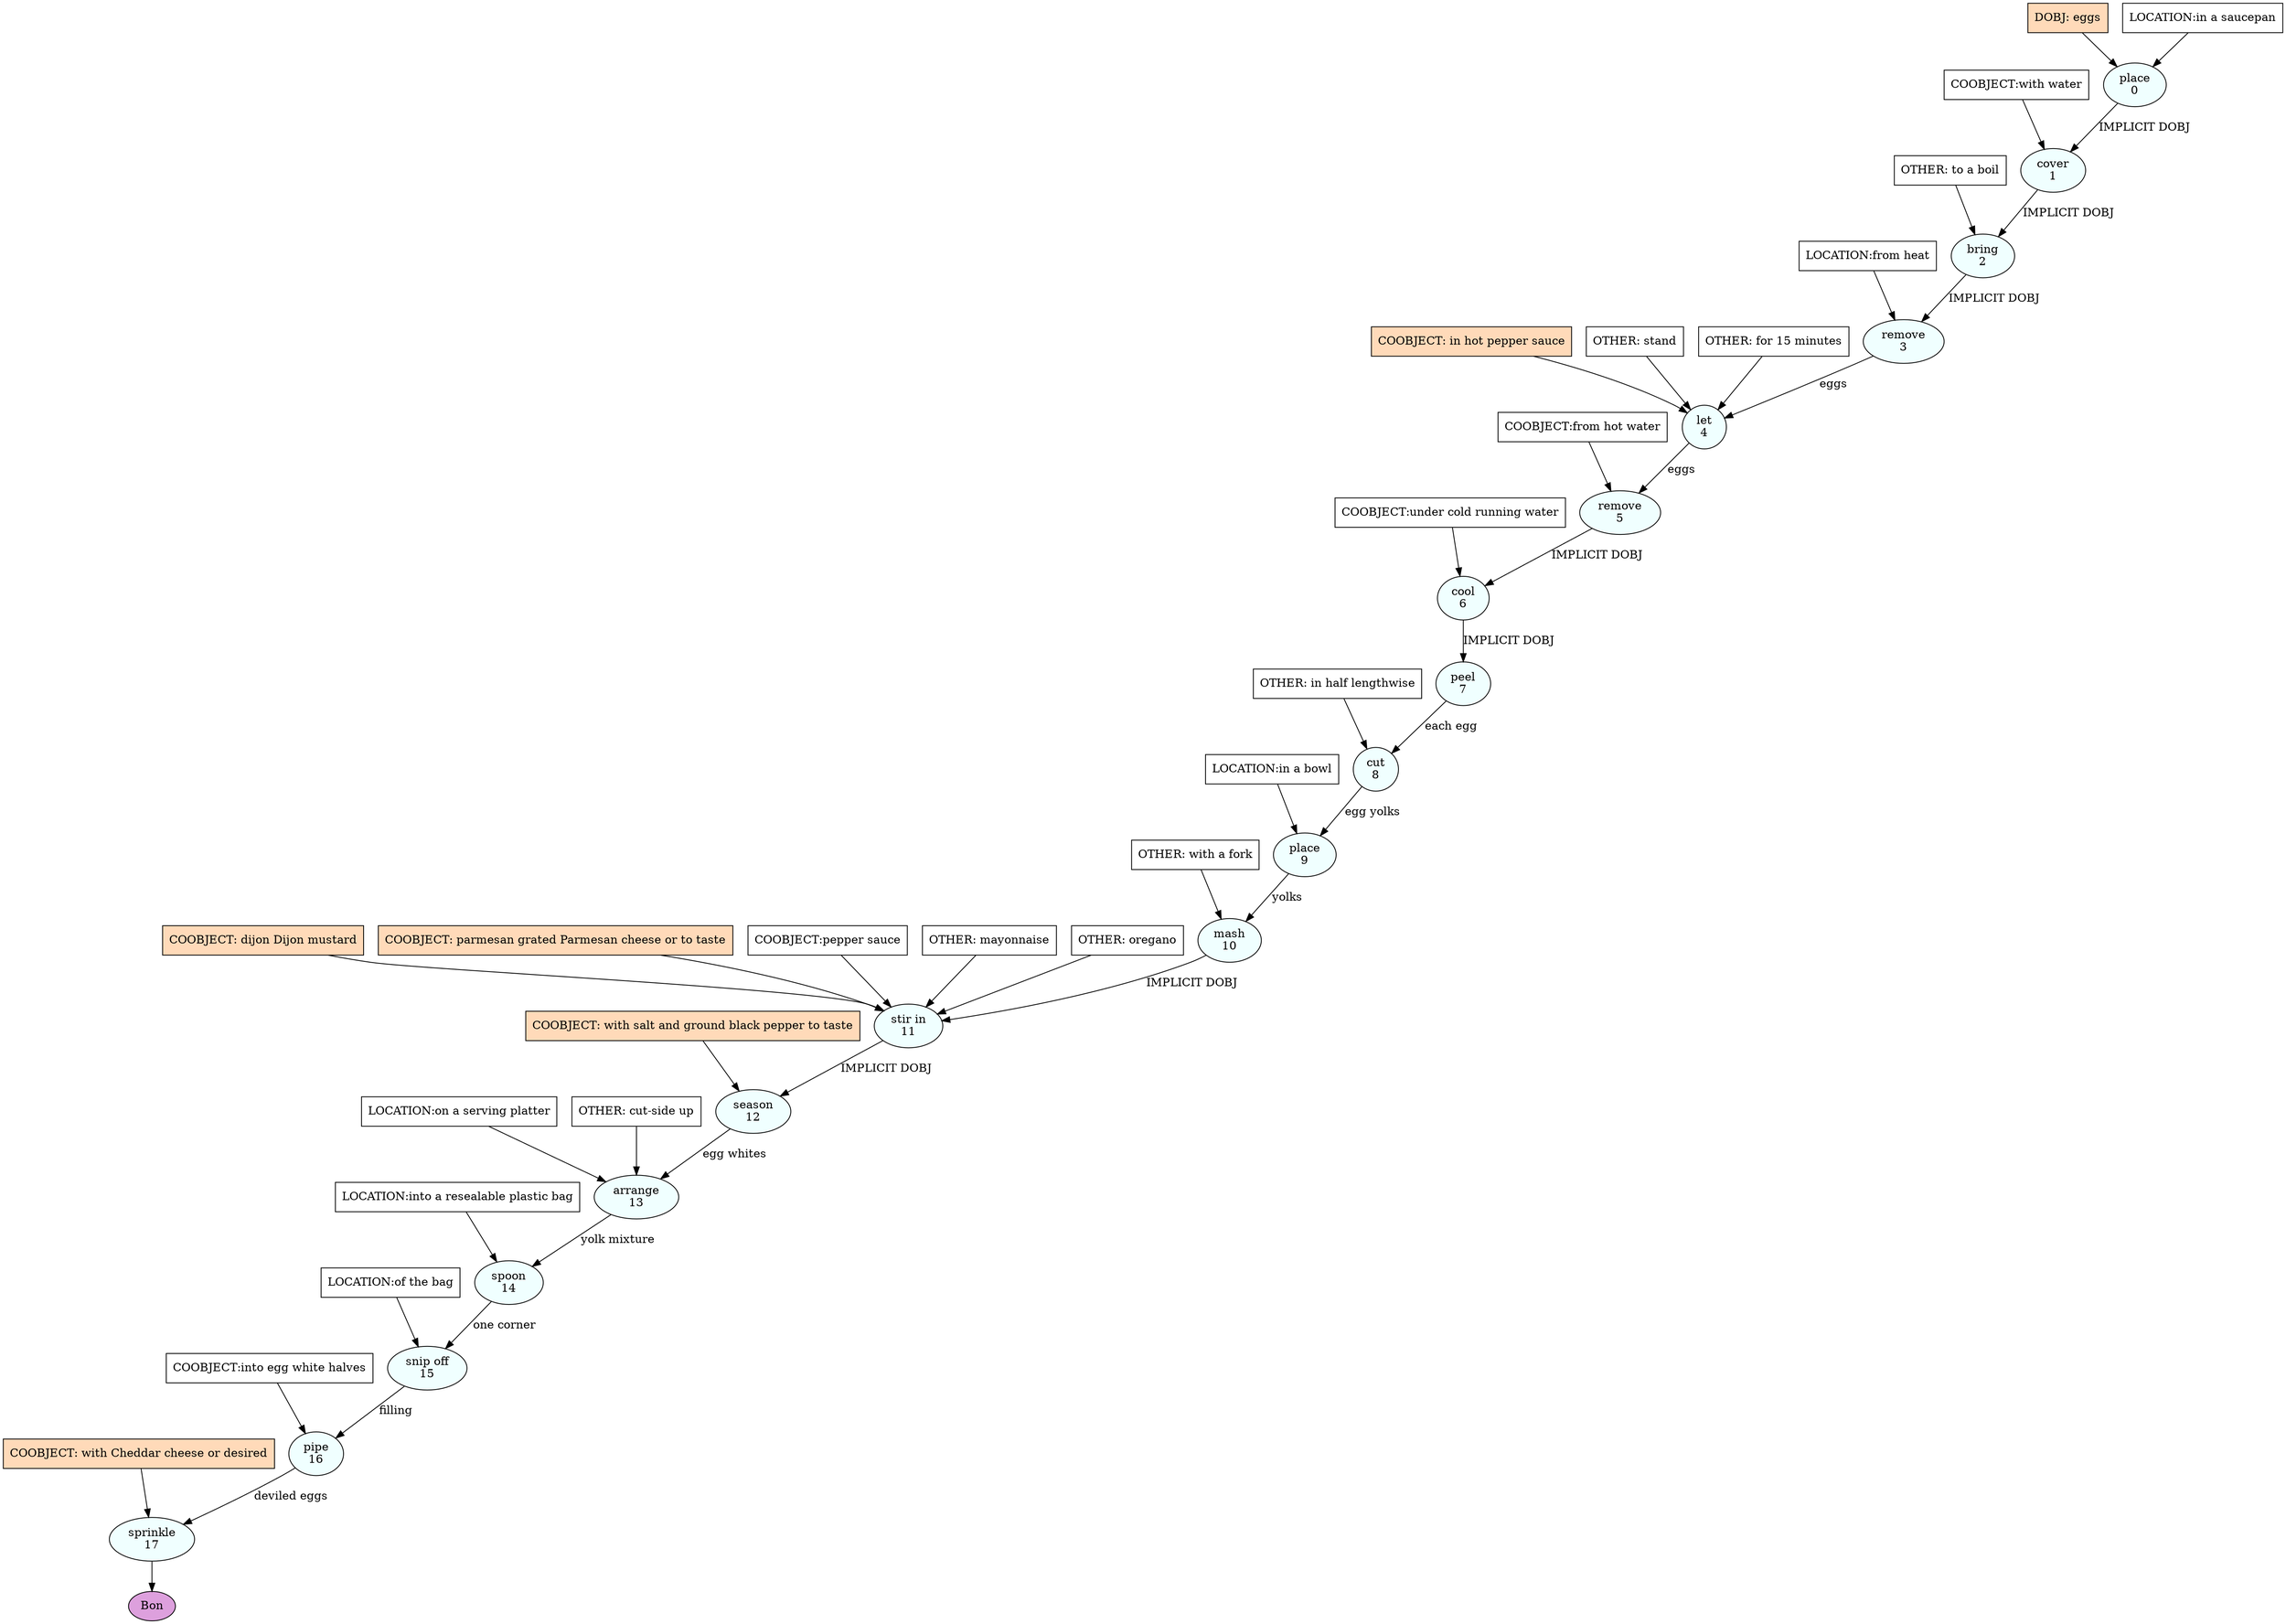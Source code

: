 digraph recipe {
E0[label="place
0", shape=oval, style=filled, fillcolor=azure]
E1[label="cover
1", shape=oval, style=filled, fillcolor=azure]
E2[label="bring
2", shape=oval, style=filled, fillcolor=azure]
E3[label="remove
3", shape=oval, style=filled, fillcolor=azure]
E4[label="let
4", shape=oval, style=filled, fillcolor=azure]
E5[label="remove
5", shape=oval, style=filled, fillcolor=azure]
E6[label="cool
6", shape=oval, style=filled, fillcolor=azure]
E7[label="peel
7", shape=oval, style=filled, fillcolor=azure]
E8[label="cut
8", shape=oval, style=filled, fillcolor=azure]
E9[label="place
9", shape=oval, style=filled, fillcolor=azure]
E10[label="mash
10", shape=oval, style=filled, fillcolor=azure]
E11[label="stir in
11", shape=oval, style=filled, fillcolor=azure]
E12[label="season
12", shape=oval, style=filled, fillcolor=azure]
E13[label="arrange
13", shape=oval, style=filled, fillcolor=azure]
E14[label="spoon
14", shape=oval, style=filled, fillcolor=azure]
E15[label="snip off
15", shape=oval, style=filled, fillcolor=azure]
E16[label="pipe
16", shape=oval, style=filled, fillcolor=azure]
E17[label="sprinkle
17", shape=oval, style=filled, fillcolor=azure]
D0[label="DOBJ: eggs", shape=box, style=filled, fillcolor=peachpuff]
D0 -> E0
P0_0[label="LOCATION:in a saucepan", shape=box, style=filled, fillcolor=white]
P0_0 -> E0
E0 -> E1 [label="IMPLICIT DOBJ"]
P1_0_0[label="COOBJECT:with water", shape=box, style=filled, fillcolor=white]
P1_0_0 -> E1
E1 -> E2 [label="IMPLICIT DOBJ"]
O2_0_0[label="OTHER: to a boil", shape=box, style=filled, fillcolor=white]
O2_0_0 -> E2
E2 -> E3 [label="IMPLICIT DOBJ"]
P3_0_0[label="LOCATION:from heat", shape=box, style=filled, fillcolor=white]
P3_0_0 -> E3
E3 -> E4 [label="eggs"]
P4_0_ing[label="COOBJECT: in hot pepper sauce", shape=box, style=filled, fillcolor=peachpuff]
P4_0_ing -> E4
O4_0_0[label="OTHER: stand", shape=box, style=filled, fillcolor=white]
O4_0_0 -> E4
O4_1_0[label="OTHER: for 15 minutes", shape=box, style=filled, fillcolor=white]
O4_1_0 -> E4
E4 -> E5 [label="eggs"]
P5_0_0[label="COOBJECT:from hot water", shape=box, style=filled, fillcolor=white]
P5_0_0 -> E5
E5 -> E6 [label="IMPLICIT DOBJ"]
P6_0_0[label="COOBJECT:under cold running water", shape=box, style=filled, fillcolor=white]
P6_0_0 -> E6
E6 -> E7 [label="IMPLICIT DOBJ"]
E7 -> E8 [label="each egg"]
O8_0_0[label="OTHER: in half lengthwise", shape=box, style=filled, fillcolor=white]
O8_0_0 -> E8
E8 -> E9 [label="egg yolks"]
P9_0_0[label="LOCATION:in a bowl", shape=box, style=filled, fillcolor=white]
P9_0_0 -> E9
E9 -> E10 [label="yolks"]
O10_0_0[label="OTHER: with a fork", shape=box, style=filled, fillcolor=white]
O10_0_0 -> E10
E10 -> E11 [label="IMPLICIT DOBJ"]
P11_0_ing[label="COOBJECT: dijon Dijon mustard", shape=box, style=filled, fillcolor=peachpuff]
P11_0_ing -> E11
P11_1_ing[label="COOBJECT: parmesan grated Parmesan cheese or to taste", shape=box, style=filled, fillcolor=peachpuff]
P11_1_ing -> E11
P11_2_0[label="COOBJECT:pepper sauce", shape=box, style=filled, fillcolor=white]
P11_2_0 -> E11
O11_0_0[label="OTHER: mayonnaise", shape=box, style=filled, fillcolor=white]
O11_0_0 -> E11
O11_1_0[label="OTHER: oregano", shape=box, style=filled, fillcolor=white]
O11_1_0 -> E11
E11 -> E12 [label="IMPLICIT DOBJ"]
P12_0_ing[label="COOBJECT: with salt and ground black pepper to taste", shape=box, style=filled, fillcolor=peachpuff]
P12_0_ing -> E12
E12 -> E13 [label="egg whites"]
P13_0_0[label="LOCATION:on a serving platter", shape=box, style=filled, fillcolor=white]
P13_0_0 -> E13
O13_0_0[label="OTHER: cut-side up", shape=box, style=filled, fillcolor=white]
O13_0_0 -> E13
E13 -> E14 [label="yolk mixture"]
P14_0_0[label="LOCATION:into a resealable plastic bag", shape=box, style=filled, fillcolor=white]
P14_0_0 -> E14
E14 -> E15 [label="one corner"]
P15_0_0[label="LOCATION:of the bag", shape=box, style=filled, fillcolor=white]
P15_0_0 -> E15
E15 -> E16 [label="filling"]
P16_0_0[label="COOBJECT:into egg white halves", shape=box, style=filled, fillcolor=white]
P16_0_0 -> E16
E16 -> E17 [label="deviled eggs"]
P17_0_ing[label="COOBJECT: with Cheddar cheese or desired", shape=box, style=filled, fillcolor=peachpuff]
P17_0_ing -> E17
EOR[label="Bon", shape=oval, style=filled, fillcolor=plum]
E17 -> EOR
}
